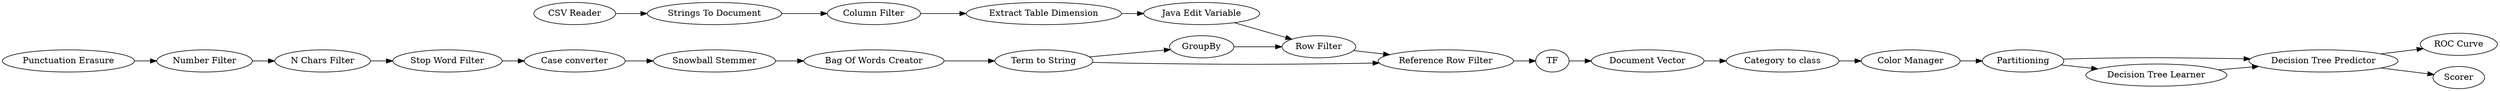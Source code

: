digraph {
	"8748468794604456347_279" [label="Decision Tree Predictor"]
	"8748468794604456347_275" [label="Category to class"]
	"8748468794604456347_277" [label=Partitioning]
	"8748468794604456347_292" [label="Document Vector"]
	"9010956184902526356_7" [label="Strings To Document"]
	"8748468794604456347_359" [label="ROC Curve"]
	"-817980408733676193_8" [label="Term to String"]
	"-817980408733676193_30" [label="Number Filter"]
	"8748468794604456347_295" [label="CSV Reader"]
	"-817980408733676193_29" [label="Punctuation Erasure"]
	"-817980408733676193_68" [label="Bag Of Words Creator"]
	"8748468794604456347_358" [label=Scorer]
	"-817980408733676193_31" [label="N Chars Filter"]
	"-817980408733676193_69" [label="Stop Word Filter"]
	"9010956184902526356_6" [label="Column Filter"]
	"-817980408733676193_10" [label="Row Filter"]
	"-817980408733676193_12" [label=TF]
	"-817980408733676193_67" [label="Java Edit Variable"]
	"-817980408733676193_11" [label="Reference Row Filter"]
	"-817980408733676193_66" [label="Extract Table Dimension"]
	"-817980408733676193_33" [label="Case converter"]
	"8748468794604456347_276" [label="Color Manager"]
	"8748468794604456347_291" [label="Decision Tree Learner"]
	"-817980408733676193_34" [label="Snowball Stemmer"]
	"-817980408733676193_9" [label=GroupBy]
	"-817980408733676193_10" -> "-817980408733676193_11"
	"-817980408733676193_67" -> "-817980408733676193_10"
	"8748468794604456347_275" -> "8748468794604456347_276"
	"8748468794604456347_277" -> "8748468794604456347_291"
	"8748468794604456347_292" -> "8748468794604456347_275"
	"8748468794604456347_277" -> "8748468794604456347_279"
	"-817980408733676193_31" -> "-817980408733676193_69"
	"-817980408733676193_9" -> "-817980408733676193_10"
	"-817980408733676193_29" -> "-817980408733676193_30"
	"-817980408733676193_8" -> "-817980408733676193_9"
	"-817980408733676193_68" -> "-817980408733676193_8"
	"9010956184902526356_7" -> "9010956184902526356_6"
	"8748468794604456347_291" -> "8748468794604456347_279"
	"8748468794604456347_279" -> "8748468794604456347_359"
	"-817980408733676193_66" -> "-817980408733676193_67"
	"8748468794604456347_279" -> "8748468794604456347_358"
	"-817980408733676193_69" -> "-817980408733676193_33"
	"9010956184902526356_6" -> "-817980408733676193_66"
	"-817980408733676193_34" -> "-817980408733676193_68"
	"8748468794604456347_276" -> "8748468794604456347_277"
	"-817980408733676193_30" -> "-817980408733676193_31"
	"-817980408733676193_8" -> "-817980408733676193_11"
	"-817980408733676193_33" -> "-817980408733676193_34"
	"-817980408733676193_11" -> "-817980408733676193_12"
	"8748468794604456347_295" -> "9010956184902526356_7"
	"-817980408733676193_12" -> "8748468794604456347_292"
	rankdir=LR
}
